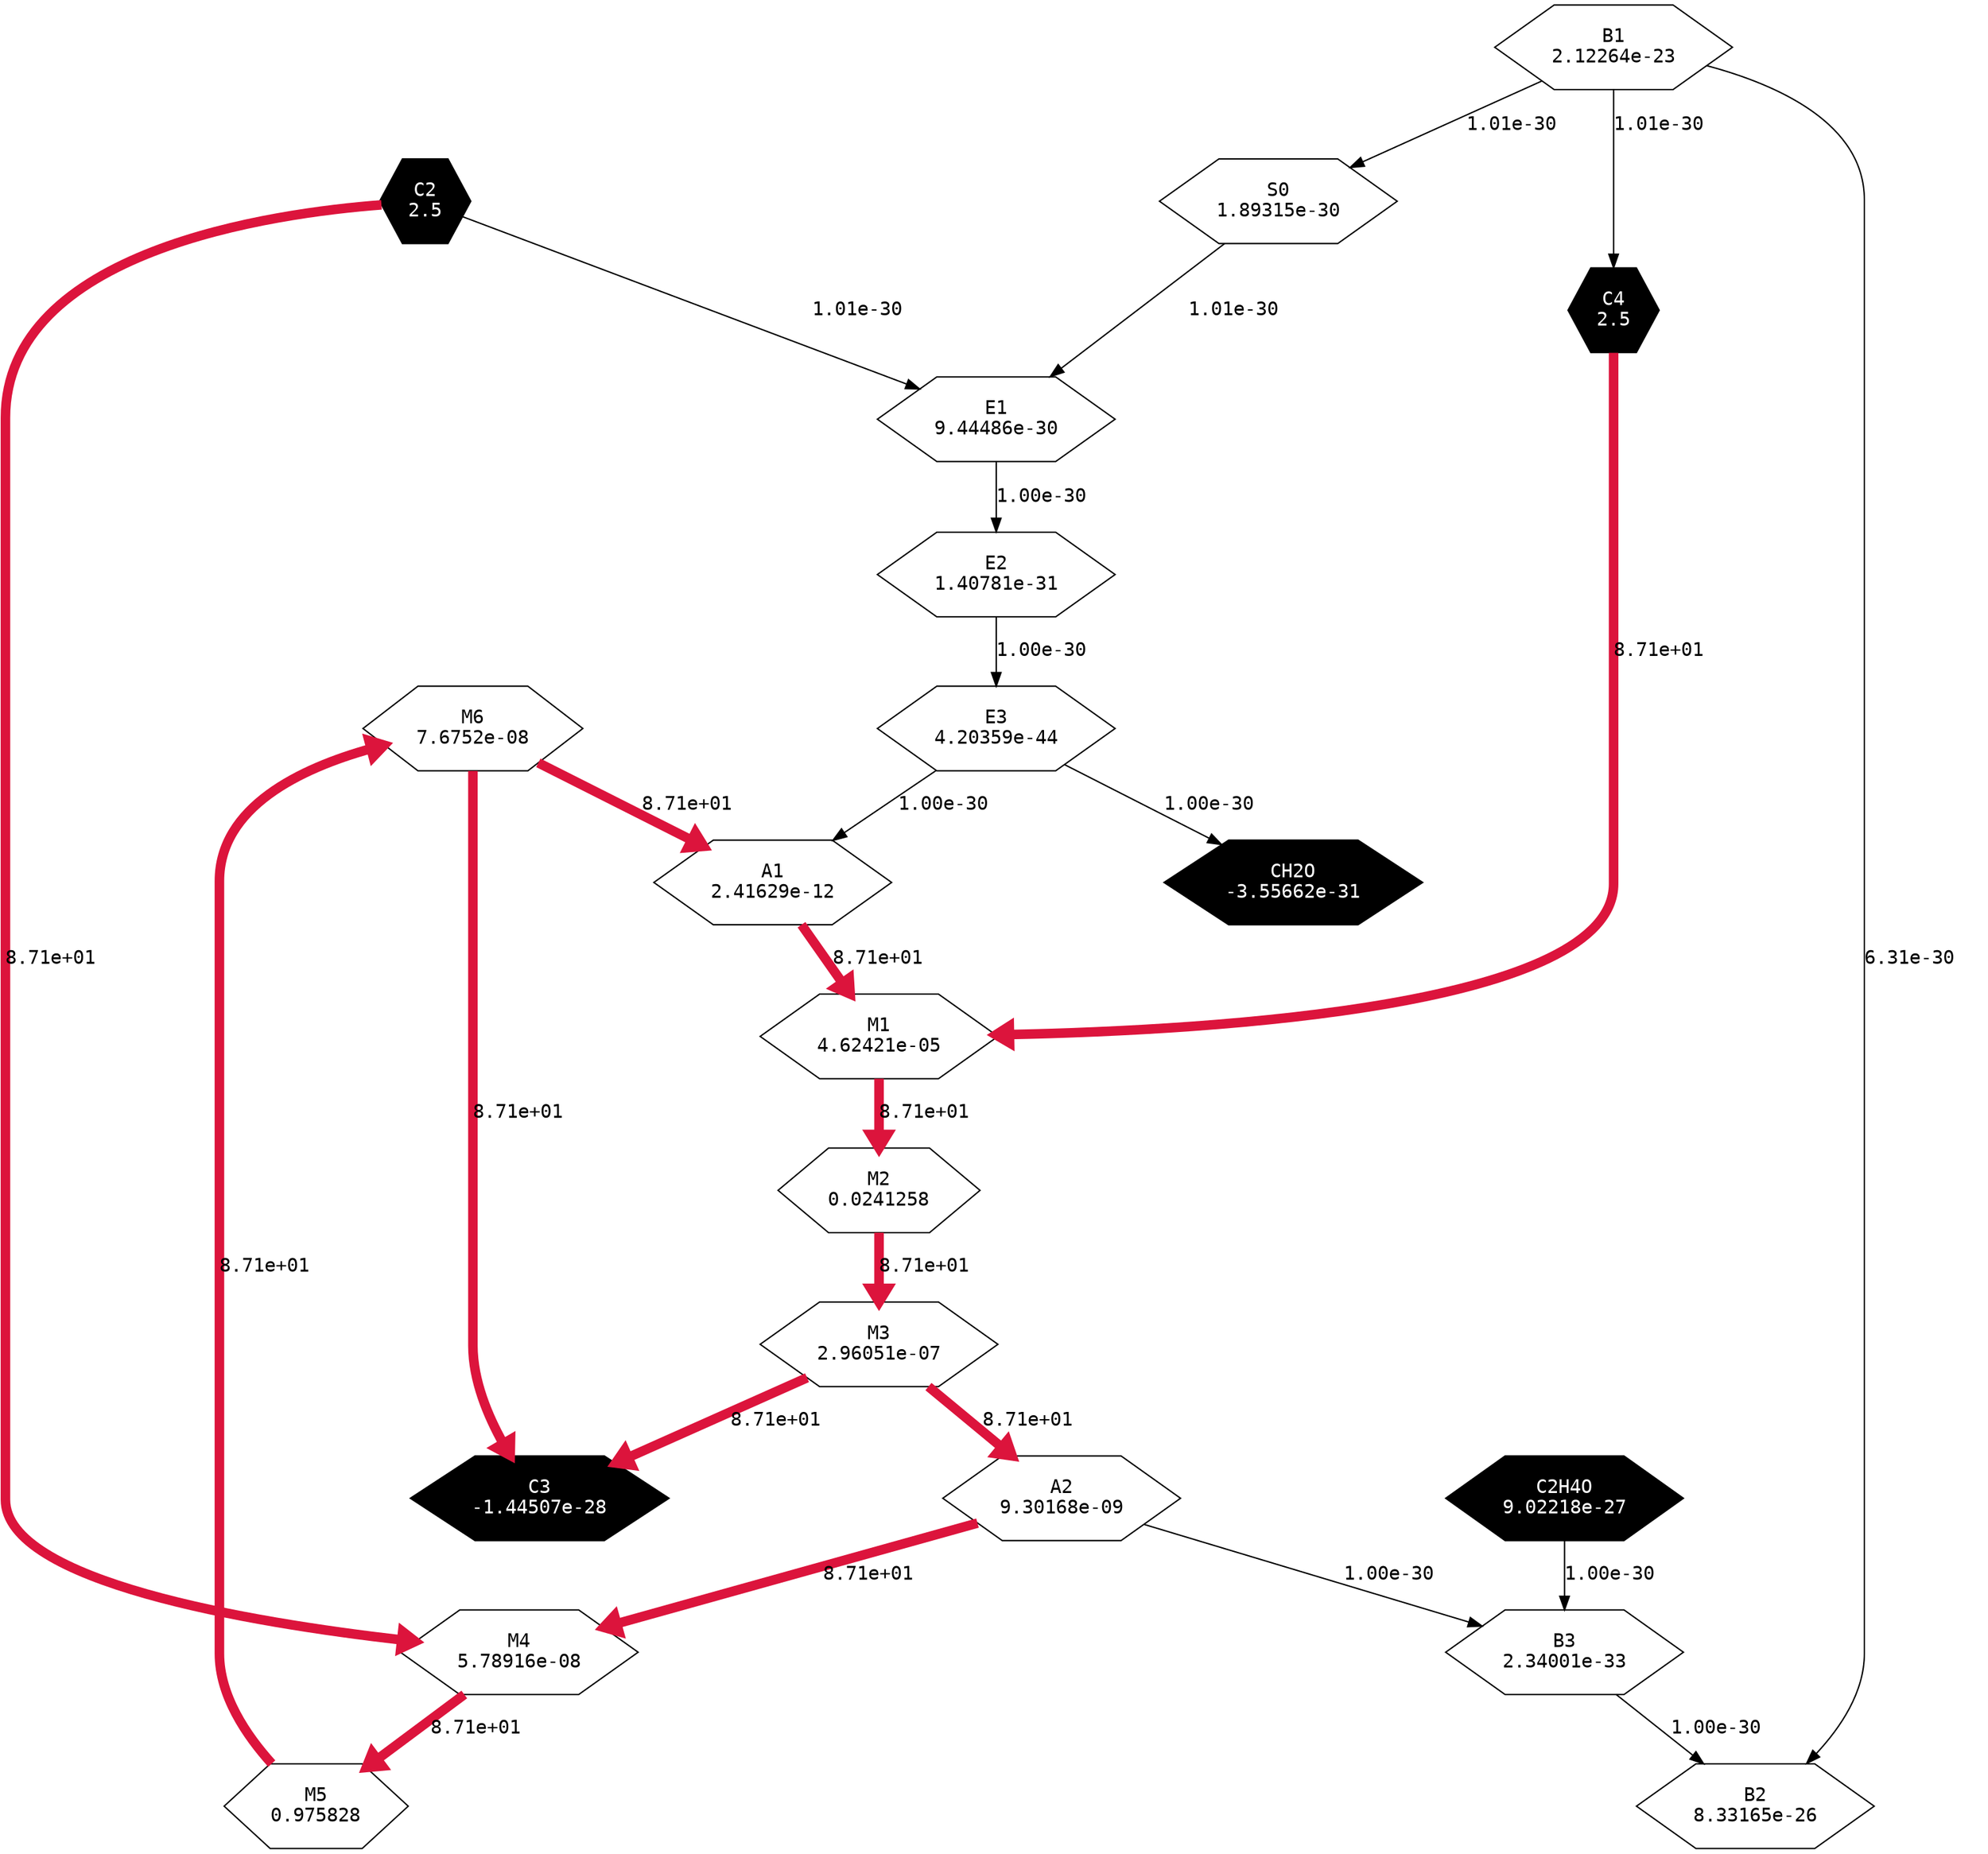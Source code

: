 strict digraph G {
	layout=dot
	rotate=0
	ratio=1
	rankdir=TB
	"M6" -> "A1" [label="8.71e+01",fontname="monospace",penwidth=7,color=crimson];
	"M6" -> "C3" [label="8.71e+01",fontname="monospace",penwidth=7,color=crimson];
	"M2" -> "M3" [label="8.71e+01",fontname="monospace",penwidth=7,color=crimson];
	"E2" -> "E3" [label="1.00e-30",fontname="monospace",penwidth=1,color=black];
	"E1" -> "E2" [label="1.00e-30",fontname="monospace",penwidth=1,color=black];
	"A1" -> "M1" [label="8.71e+01",fontname="monospace",penwidth=7,color=crimson];
	"C4" -> "M1" [label="8.71e+01",fontname="monospace",penwidth=7,color=crimson];
	"M3" -> "A2" [label="8.71e+01",fontname="monospace",penwidth=7,color=crimson];
	"M3" -> "C3" [label="8.71e+01",fontname="monospace",penwidth=7,color=crimson];
	"B1" -> "S0" [label="1.01e-30",fontname="monospace",penwidth=1,color=black];
	"B1" -> "C4" [label="1.01e-30",fontname="monospace",penwidth=1,color=black];
	"A2" -> "M4" [label="8.71e+01",fontname="monospace",penwidth=7,color=crimson];
	"C2" -> "M4" [label="8.71e+01",fontname="monospace",penwidth=7,color=crimson];
	"M4" -> "M5" [label="8.71e+01",fontname="monospace",penwidth=7,color=crimson];
	"E3" -> "A1" [label="1.00e-30",fontname="monospace",penwidth=1,color=black];
	"E3" -> "CH2O" [label="1.00e-30",fontname="monospace",penwidth=1,color=black];
	"B3" -> "B2" [label="1.00e-30",fontname="monospace",penwidth=1,color=black];
	"A2" -> "B3" [label="1.00e-30",fontname="monospace",penwidth=1,color=black];
	"C2H4O" -> "B3" [label="1.00e-30",fontname="monospace",penwidth=1,color=black];
	"B1" -> "B2" [label="6.31e-30",fontname="monospace",penwidth=1,color=black];
	"M5" -> "M6" [label="8.71e+01",fontname="monospace",penwidth=7,color=crimson];
	"M1" -> "M2" [label="8.71e+01",fontname="monospace",penwidth=7,color=crimson];
	"S0" -> "E1" [label="1.01e-30",fontname="monospace",penwidth=1,color=black];
	"C2" -> "E1" [label="1.01e-30",fontname="monospace",penwidth=1,color=black];
	"M6"[fontname="monospace",shape=hexagon,label="M6\n7.6752e-08"];
	"A1"[fontname="monospace",shape=hexagon,label="A1\n2.41629e-12"];
	"M1"[fontname="monospace",shape=hexagon,label="M1\n4.62421e-05"];
	"E1"[fontname="monospace",shape=hexagon,label="E1\n9.44486e-30"];
	"C3"[fontname="monospace",shape=hexagon,label="C3\n-1.44507e-28",fillcolor=black,style=filled,fontcolor=white];
	"E2"[fontname="monospace",shape=hexagon,label="E2\n1.40781e-31"];
	"M2"[fontname="monospace",shape=hexagon,label="M2\n0.0241258"];
	"E3"[fontname="monospace",shape=hexagon,label="E3\n4.20359e-44"];
	"M3"[fontname="monospace",shape=hexagon,label="M3\n2.96051e-07"];
	"C4"[fontname="monospace",shape=hexagon,label="C4\n2.5",fillcolor=black,style=filled,fontcolor=white];
	"A2"[fontname="monospace",shape=hexagon,label="A2\n9.30168e-09"];
	"S0"[fontname="monospace",shape=hexagon,label="S0\n1.89315e-30"];
	"B1"[fontname="monospace",shape=hexagon,label="B1\n2.12264e-23"];
	"M4"[fontname="monospace",shape=hexagon,label="M4\n5.78916e-08"];
	"C2"[fontname="monospace",shape=hexagon,label="C2\n2.5",fillcolor=black,style=filled,fontcolor=white];
	"M5"[fontname="monospace",shape=hexagon,label="M5\n0.975828"];
	"CH2O"[fontname="monospace",shape=hexagon,label="CH2O\n-3.55662e-31",fillcolor=black,style=filled,fontcolor=white];
	"B2"[fontname="monospace",shape=hexagon,label="B2\n8.33165e-26"];
	"B3"[fontname="monospace",shape=hexagon,label="B3\n2.34001e-33"];
	"C2H4O"[fontname="monospace",shape=hexagon,label="C2H4O\n9.02218e-27",fillcolor=black,style=filled,fontcolor=white];
}

